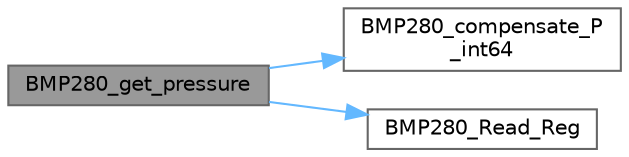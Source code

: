 digraph "BMP280_get_pressure"
{
 // LATEX_PDF_SIZE
  bgcolor="transparent";
  edge [fontname=Helvetica,fontsize=10,labelfontname=Helvetica,labelfontsize=10];
  node [fontname=Helvetica,fontsize=10,shape=box,height=0.2,width=0.4];
  rankdir="LR";
  Node1 [id="Node000001",label="BMP280_get_pressure",height=0.2,width=0.4,color="gray40", fillcolor="grey60", style="filled", fontcolor="black",tooltip="Get the compensated pressure in Pascals."];
  Node1 -> Node2 [id="edge3_Node000001_Node000002",color="steelblue1",style="solid",tooltip=" "];
  Node2 [id="Node000002",label="BMP280_compensate_P\l_int64",height=0.2,width=0.4,color="grey40", fillcolor="white", style="filled",URL="$BMP280__driver_8c.html#a910d1e5dd2fbdb3870e5cf4ca5a763ec",tooltip="Compensate pressure reading from BMP280."];
  Node1 -> Node3 [id="edge4_Node000001_Node000003",color="steelblue1",style="solid",tooltip=" "];
  Node3 [id="Node000003",label="BMP280_Read_Reg",height=0.2,width=0.4,color="grey40", fillcolor="white", style="filled",URL="$BMP280__driver_8c.html#aa66b5f318d41d4ead70418d8d4e0a21f",tooltip="Read data from a BMP280 register."];
}
